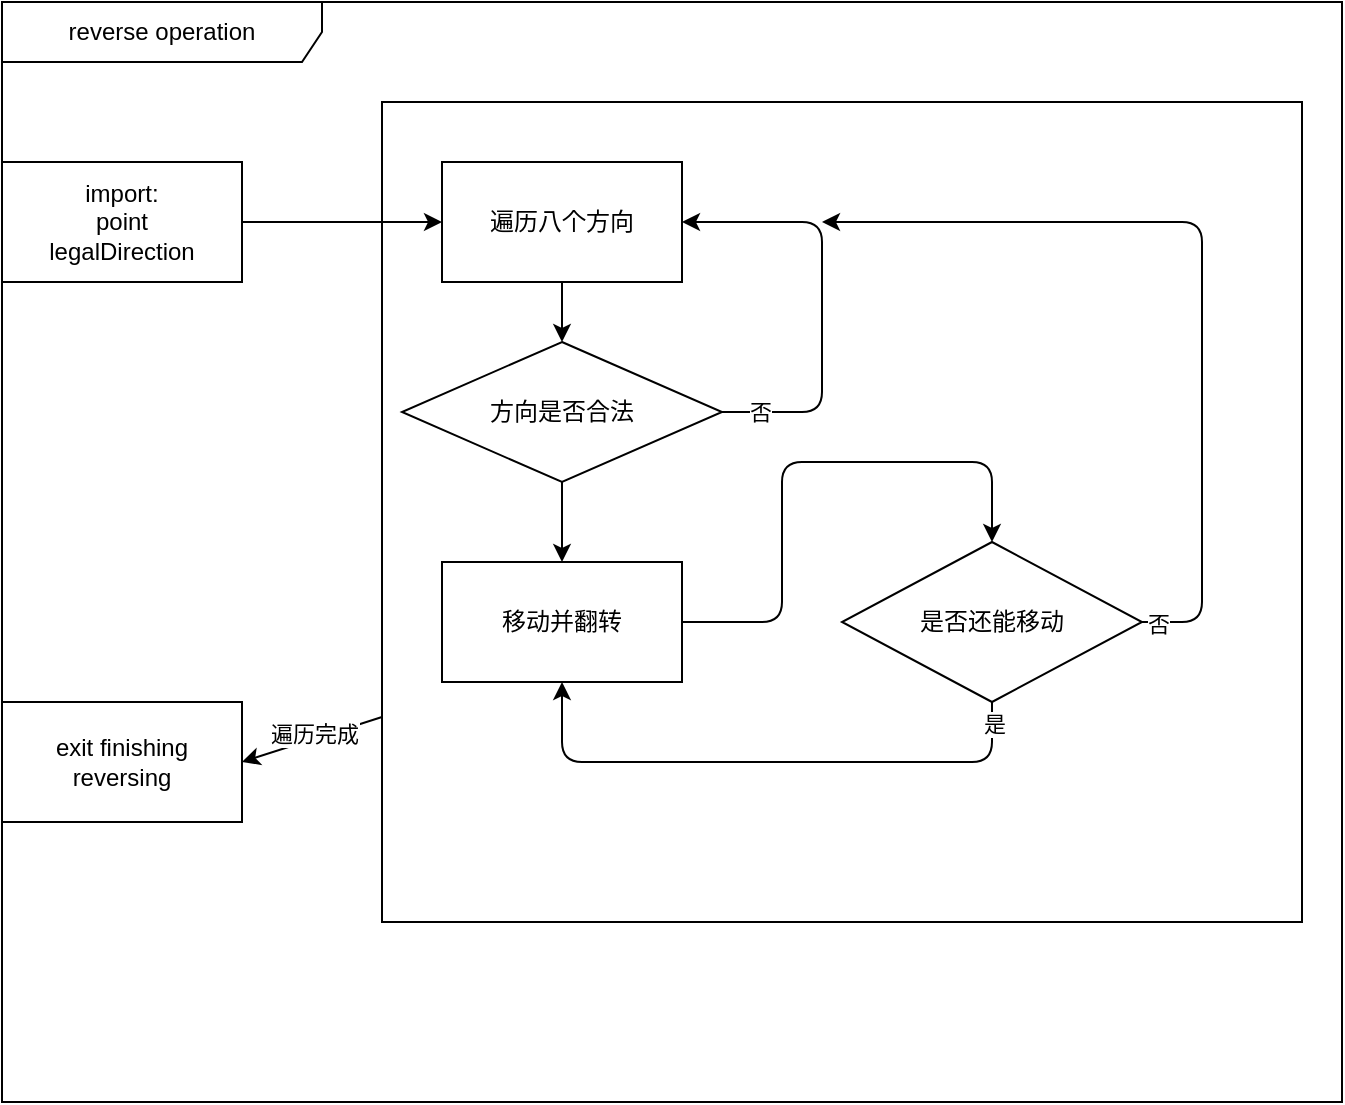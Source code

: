<mxfile>
    <diagram id="R6UZnnee35xPEZBpwPrc" name="第 1 页">
        <mxGraphModel dx="697" dy="662" grid="1" gridSize="10" guides="1" tooltips="1" connect="1" arrows="1" fold="1" page="1" pageScale="1" pageWidth="827" pageHeight="1169" background="#ffffff" math="0" shadow="0">
            <root>
                <mxCell id="0"/>
                <mxCell id="1" parent="0"/>
                <mxCell id="2" value="reverse operation" style="shape=umlFrame;whiteSpace=wrap;html=1;pointerEvents=0;recursiveResize=0;container=1;collapsible=0;width=160;" vertex="1" parent="1">
                    <mxGeometry x="30" y="70" width="670" height="550" as="geometry"/>
                </mxCell>
                <mxCell id="22" style="edgeStyle=none;html=1;exitX=0;exitY=0.75;exitDx=0;exitDy=0;entryX=1;entryY=0.5;entryDx=0;entryDy=0;" edge="1" parent="2" source="6" target="21">
                    <mxGeometry relative="1" as="geometry"/>
                </mxCell>
                <mxCell id="23" value="遍历完成" style="edgeLabel;html=1;align=center;verticalAlign=middle;resizable=0;points=[];" vertex="1" connectable="0" parent="22">
                    <mxGeometry x="-0.042" y="-3" relative="1" as="geometry">
                        <mxPoint as="offset"/>
                    </mxGeometry>
                </mxCell>
                <mxCell id="6" value="" style="rounded=0;whiteSpace=wrap;html=1;" vertex="1" parent="2">
                    <mxGeometry x="190" y="50" width="460" height="410" as="geometry"/>
                </mxCell>
                <mxCell id="12" style="edgeStyle=none;html=1;exitX=0.5;exitY=1;exitDx=0;exitDy=0;entryX=0.5;entryY=0;entryDx=0;entryDy=0;" edge="1" parent="2" source="7" target="9">
                    <mxGeometry relative="1" as="geometry"/>
                </mxCell>
                <mxCell id="7" value="遍历八个方向" style="rounded=0;whiteSpace=wrap;html=1;" vertex="1" parent="2">
                    <mxGeometry x="220" y="80" width="120" height="60" as="geometry"/>
                </mxCell>
                <mxCell id="10" style="edgeStyle=none;html=1;exitX=1;exitY=0.5;exitDx=0;exitDy=0;entryX=1;entryY=0.5;entryDx=0;entryDy=0;" edge="1" parent="2" source="9" target="7">
                    <mxGeometry relative="1" as="geometry">
                        <Array as="points">
                            <mxPoint x="410" y="205"/>
                            <mxPoint x="410" y="110"/>
                        </Array>
                    </mxGeometry>
                </mxCell>
                <mxCell id="11" value="否" style="edgeLabel;html=1;align=center;verticalAlign=middle;resizable=0;points=[];" vertex="1" connectable="0" parent="10">
                    <mxGeometry x="-0.821" relative="1" as="geometry">
                        <mxPoint as="offset"/>
                    </mxGeometry>
                </mxCell>
                <mxCell id="14" style="edgeStyle=none;html=1;exitX=0.5;exitY=1;exitDx=0;exitDy=0;" edge="1" parent="2" source="9" target="13">
                    <mxGeometry relative="1" as="geometry"/>
                </mxCell>
                <mxCell id="9" value="方向是否合法" style="rhombus;whiteSpace=wrap;html=1;" vertex="1" parent="2">
                    <mxGeometry x="200" y="170" width="160" height="70" as="geometry"/>
                </mxCell>
                <mxCell id="16" style="edgeStyle=none;html=1;exitX=1;exitY=0.5;exitDx=0;exitDy=0;entryX=0.5;entryY=0;entryDx=0;entryDy=0;" edge="1" parent="2" source="13" target="15">
                    <mxGeometry relative="1" as="geometry">
                        <Array as="points">
                            <mxPoint x="390" y="310"/>
                            <mxPoint x="390" y="230"/>
                            <mxPoint x="495" y="230"/>
                        </Array>
                    </mxGeometry>
                </mxCell>
                <mxCell id="13" value="移动并翻转" style="rounded=0;whiteSpace=wrap;html=1;" vertex="1" parent="2">
                    <mxGeometry x="220" y="280" width="120" height="60" as="geometry"/>
                </mxCell>
                <mxCell id="17" style="edgeStyle=none;html=1;exitX=0.5;exitY=1;exitDx=0;exitDy=0;entryX=0.5;entryY=1;entryDx=0;entryDy=0;" edge="1" parent="2" source="15" target="13">
                    <mxGeometry relative="1" as="geometry">
                        <Array as="points">
                            <mxPoint x="495" y="380"/>
                            <mxPoint x="280" y="380"/>
                        </Array>
                    </mxGeometry>
                </mxCell>
                <mxCell id="18" value="是" style="edgeLabel;html=1;align=center;verticalAlign=middle;resizable=0;points=[];" vertex="1" connectable="0" parent="17">
                    <mxGeometry x="-0.922" y="1" relative="1" as="geometry">
                        <mxPoint as="offset"/>
                    </mxGeometry>
                </mxCell>
                <mxCell id="19" style="edgeStyle=none;html=1;exitX=1;exitY=0.5;exitDx=0;exitDy=0;" edge="1" parent="2" source="15">
                    <mxGeometry relative="1" as="geometry">
                        <mxPoint x="410.0" y="110" as="targetPoint"/>
                        <Array as="points">
                            <mxPoint x="600" y="310"/>
                            <mxPoint x="600" y="110"/>
                        </Array>
                    </mxGeometry>
                </mxCell>
                <mxCell id="20" value="否" style="edgeLabel;html=1;align=center;verticalAlign=middle;resizable=0;points=[];" vertex="1" connectable="0" parent="19">
                    <mxGeometry x="-0.961" y="-1" relative="1" as="geometry">
                        <mxPoint as="offset"/>
                    </mxGeometry>
                </mxCell>
                <mxCell id="15" value="是否还能移动" style="rhombus;whiteSpace=wrap;html=1;" vertex="1" parent="2">
                    <mxGeometry x="420" y="270" width="150" height="80" as="geometry"/>
                </mxCell>
                <mxCell id="21" value="exit finishing reversing" style="rounded=0;whiteSpace=wrap;html=1;" vertex="1" parent="2">
                    <mxGeometry y="350" width="120" height="60" as="geometry"/>
                </mxCell>
                <mxCell id="8" style="edgeStyle=none;html=1;exitX=1;exitY=0.5;exitDx=0;exitDy=0;entryX=0;entryY=0.5;entryDx=0;entryDy=0;" edge="1" parent="1" source="3" target="7">
                    <mxGeometry relative="1" as="geometry"/>
                </mxCell>
                <mxCell id="3" value="import:&lt;br&gt;point&lt;div&gt;legalDirection&lt;/div&gt;" style="rounded=0;whiteSpace=wrap;html=1;" vertex="1" parent="1">
                    <mxGeometry x="30" y="150" width="120" height="60" as="geometry"/>
                </mxCell>
            </root>
        </mxGraphModel>
    </diagram>
</mxfile>